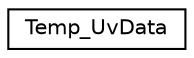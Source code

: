 digraph G
{
  edge [fontname="Helvetica",fontsize="10",labelfontname="Helvetica",labelfontsize="10"];
  node [fontname="Helvetica",fontsize="10",shape=record];
  rankdir=LR;
  Node1 [label="Temp_UvData",height=0.2,width=0.4,color="black", fillcolor="white", style="filled",URL="$d7/d6a/structTemp__UvData.html"];
}
